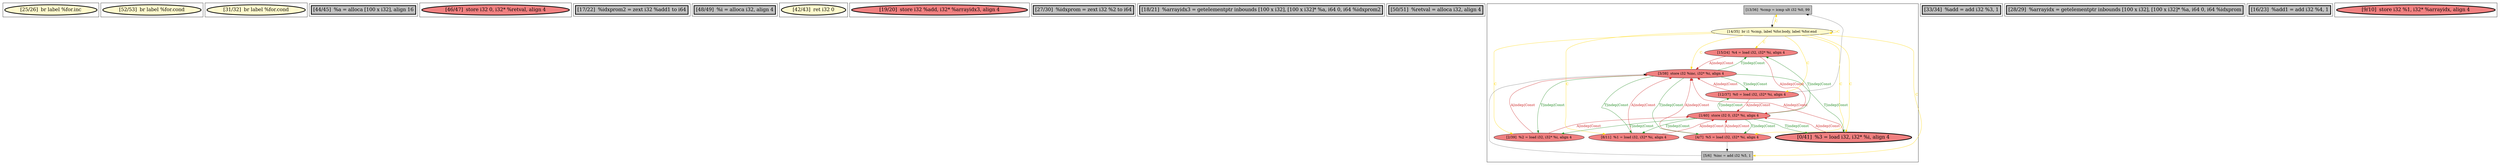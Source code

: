 
digraph G {





subgraph cluster16 {


node97 [penwidth=3.0,fontsize=20,fillcolor=lemonchiffon,label="[25/26]  br label %for.inc",shape=ellipse,style=filled ]



}

subgraph cluster4 {


node75 [penwidth=3.0,fontsize=20,fillcolor=lemonchiffon,label="[52/53]  br label %for.cond",shape=ellipse,style=filled ]



}

subgraph cluster3 {


node74 [penwidth=3.0,fontsize=20,fillcolor=lemonchiffon,label="[31/32]  br label %for.cond",shape=ellipse,style=filled ]



}

subgraph cluster2 {


node73 [penwidth=3.0,fontsize=20,fillcolor=grey,label="[44/45]  %a = alloca [100 x i32], align 16",shape=rectangle,style=filled ]



}

subgraph cluster1 {


node72 [penwidth=3.0,fontsize=20,fillcolor=lightcoral,label="[46/47]  store i32 0, i32* %retval, align 4",shape=ellipse,style=filled ]



}

subgraph cluster12 {


node93 [penwidth=3.0,fontsize=20,fillcolor=grey,label="[17/22]  %idxprom2 = zext i32 %add1 to i64",shape=rectangle,style=filled ]



}

subgraph cluster5 {


node76 [penwidth=3.0,fontsize=20,fillcolor=grey,label="[48/49]  %i = alloca i32, align 4",shape=rectangle,style=filled ]



}

subgraph cluster0 {


node71 [penwidth=3.0,fontsize=20,fillcolor=lemonchiffon,label="[42/43]  ret i32 0",shape=ellipse,style=filled ]



}

subgraph cluster6 {


node77 [penwidth=3.0,fontsize=20,fillcolor=lightcoral,label="[19/20]  store i32 %add, i32* %arrayidx3, align 4",shape=ellipse,style=filled ]



}

subgraph cluster14 {


node95 [penwidth=3.0,fontsize=20,fillcolor=grey,label="[27/30]  %idxprom = zext i32 %2 to i64",shape=rectangle,style=filled ]



}

subgraph cluster7 {


node78 [penwidth=3.0,fontsize=20,fillcolor=grey,label="[18/21]  %arrayidx3 = getelementptr inbounds [100 x i32], [100 x i32]* %a, i64 0, i64 %idxprom2",shape=rectangle,style=filled ]



}

subgraph cluster8 {


node79 [penwidth=3.0,fontsize=20,fillcolor=grey,label="[50/51]  %retval = alloca i32, align 4",shape=rectangle,style=filled ]



}

subgraph cluster9 {


node90 [fillcolor=grey,label="[13/36]  %cmp = icmp ult i32 %0, 99",shape=rectangle,style=filled ]
node88 [fillcolor=lightcoral,label="[12/37]  %0 = load i32, i32* %i, align 4",shape=ellipse,style=filled ]
node87 [fillcolor=lightcoral,label="[8/11]  %1 = load i32, i32* %i, align 4",shape=ellipse,style=filled ]
node81 [fillcolor=lightcoral,label="[4/7]  %5 = load i32, i32* %i, align 4",shape=ellipse,style=filled ]
node86 [fillcolor=lemonchiffon,label="[14/35]  br i1 %cmp, label %for.body, label %for.end",shape=ellipse,style=filled ]
node84 [penwidth=3.0,fontsize=20,fillcolor=lightcoral,label="[0/41]  %3 = load i32, i32* %i, align 4",shape=ellipse,style=filled ]
node89 [fillcolor=lightcoral,label="[3/38]  store i32 %inc, i32* %i, align 4",shape=ellipse,style=filled ]
node80 [fillcolor=lightcoral,label="[2/39]  %2 = load i32, i32* %i, align 4",shape=ellipse,style=filled ]
node82 [fillcolor=lightcoral,label="[1/40]  store i32 0, i32* %i, align 4",shape=ellipse,style=filled ]
node83 [fillcolor=grey,label="[5/6]  %inc = add i32 %5, 1",shape=rectangle,style=filled ]
node85 [fillcolor=lightcoral,label="[15/24]  %4 = load i32, i32* %i, align 4",shape=ellipse,style=filled ]

node88->node90 [style=solid,color=black,label="",penwidth=0.5,fontcolor=black ]
node88->node89 [style=solid,color=firebrick3,label="A|indep|Const",penwidth=1.0,fontcolor=firebrick3 ]
node89->node81 [style=solid,color=forestgreen,label="T|indep|Const",penwidth=1.0,fontcolor=forestgreen ]
node82->node88 [style=solid,color=forestgreen,label="T|indep|Const",penwidth=1.0,fontcolor=forestgreen ]
node82->node85 [style=solid,color=forestgreen,label="T|indep|Const",penwidth=1.0,fontcolor=forestgreen ]
node85->node82 [style=solid,color=firebrick3,label="A|indep|Const",penwidth=1.0,fontcolor=firebrick3 ]
node88->node82 [style=solid,color=firebrick3,label="A|indep|Const",penwidth=1.0,fontcolor=firebrick3 ]
node87->node82 [style=solid,color=firebrick3,label="A|indep|Const",penwidth=1.0,fontcolor=firebrick3 ]
node83->node89 [style=solid,color=black,label="",penwidth=0.5,fontcolor=black ]
node81->node89 [style=solid,color=firebrick3,label="A|indep|Const",penwidth=1.0,fontcolor=firebrick3 ]
node86->node90 [style=solid,color=gold,label="C",penwidth=1.0,fontcolor=gold ]
node82->node81 [style=solid,color=forestgreen,label="T|indep|Const",penwidth=1.0,fontcolor=forestgreen ]
node89->node88 [style=solid,color=forestgreen,label="T|indep|Const",penwidth=1.0,fontcolor=forestgreen ]
node81->node82 [style=solid,color=firebrick3,label="A|indep|Const",penwidth=1.0,fontcolor=firebrick3 ]
node86->node83 [style=solid,color=gold,label="C",penwidth=1.0,fontcolor=gold ]
node86->node87 [style=solid,color=gold,label="C",penwidth=1.0,fontcolor=gold ]
node82->node87 [style=solid,color=forestgreen,label="T|indep|Const",penwidth=1.0,fontcolor=forestgreen ]
node82->node80 [style=solid,color=forestgreen,label="T|indep|Const",penwidth=1.0,fontcolor=forestgreen ]
node89->node84 [style=solid,color=forestgreen,label="T|indep|Const",penwidth=1.0,fontcolor=forestgreen ]
node89->node85 [style=solid,color=forestgreen,label="T|indep|Const",penwidth=1.0,fontcolor=forestgreen ]
node85->node89 [style=solid,color=firebrick3,label="A|indep|Const",penwidth=1.0,fontcolor=firebrick3 ]
node86->node85 [style=solid,color=gold,label="C",penwidth=1.0,fontcolor=gold ]
node86->node80 [style=solid,color=gold,label="C",penwidth=1.0,fontcolor=gold ]
node84->node82 [style=solid,color=firebrick3,label="A|indep|Const",penwidth=1.0,fontcolor=firebrick3 ]
node84->node89 [style=solid,color=firebrick3,label="A|indep|Const",penwidth=1.0,fontcolor=firebrick3 ]
node82->node84 [style=solid,color=forestgreen,label="T|indep|Const",penwidth=1.0,fontcolor=forestgreen ]
node86->node81 [style=solid,color=gold,label="C",penwidth=1.0,fontcolor=gold ]
node80->node89 [style=solid,color=firebrick3,label="A|indep|Const",penwidth=1.0,fontcolor=firebrick3 ]
node89->node80 [style=solid,color=forestgreen,label="T|indep|Const",penwidth=1.0,fontcolor=forestgreen ]
node86->node84 [style=solid,color=gold,label="C",penwidth=1.0,fontcolor=gold ]
node81->node83 [style=solid,color=black,label="",penwidth=0.5,fontcolor=black ]
node80->node82 [style=solid,color=firebrick3,label="A|indep|Const",penwidth=1.0,fontcolor=firebrick3 ]
node86->node88 [style=solid,color=gold,label="C",penwidth=1.0,fontcolor=gold ]
node86->node89 [style=solid,color=gold,label="C",penwidth=1.0,fontcolor=gold ]
node86->node86 [style=solid,color=gold,label="C",penwidth=1.0,fontcolor=gold ]
node87->node89 [style=solid,color=firebrick3,label="A|indep|Const",penwidth=1.0,fontcolor=firebrick3 ]
node89->node87 [style=solid,color=forestgreen,label="T|indep|Const",penwidth=1.0,fontcolor=forestgreen ]
node90->node86 [style=solid,color=black,label="",penwidth=0.5,fontcolor=black ]


}

subgraph cluster10 {


node91 [penwidth=3.0,fontsize=20,fillcolor=grey,label="[33/34]  %add = add i32 %3, 1",shape=rectangle,style=filled ]



}

subgraph cluster11 {


node92 [penwidth=3.0,fontsize=20,fillcolor=grey,label="[28/29]  %arrayidx = getelementptr inbounds [100 x i32], [100 x i32]* %a, i64 0, i64 %idxprom",shape=rectangle,style=filled ]



}

subgraph cluster13 {


node94 [penwidth=3.0,fontsize=20,fillcolor=grey,label="[16/23]  %add1 = add i32 %4, 1",shape=rectangle,style=filled ]



}

subgraph cluster15 {


node96 [penwidth=3.0,fontsize=20,fillcolor=lightcoral,label="[9/10]  store i32 %1, i32* %arrayidx, align 4",shape=ellipse,style=filled ]



}

}
